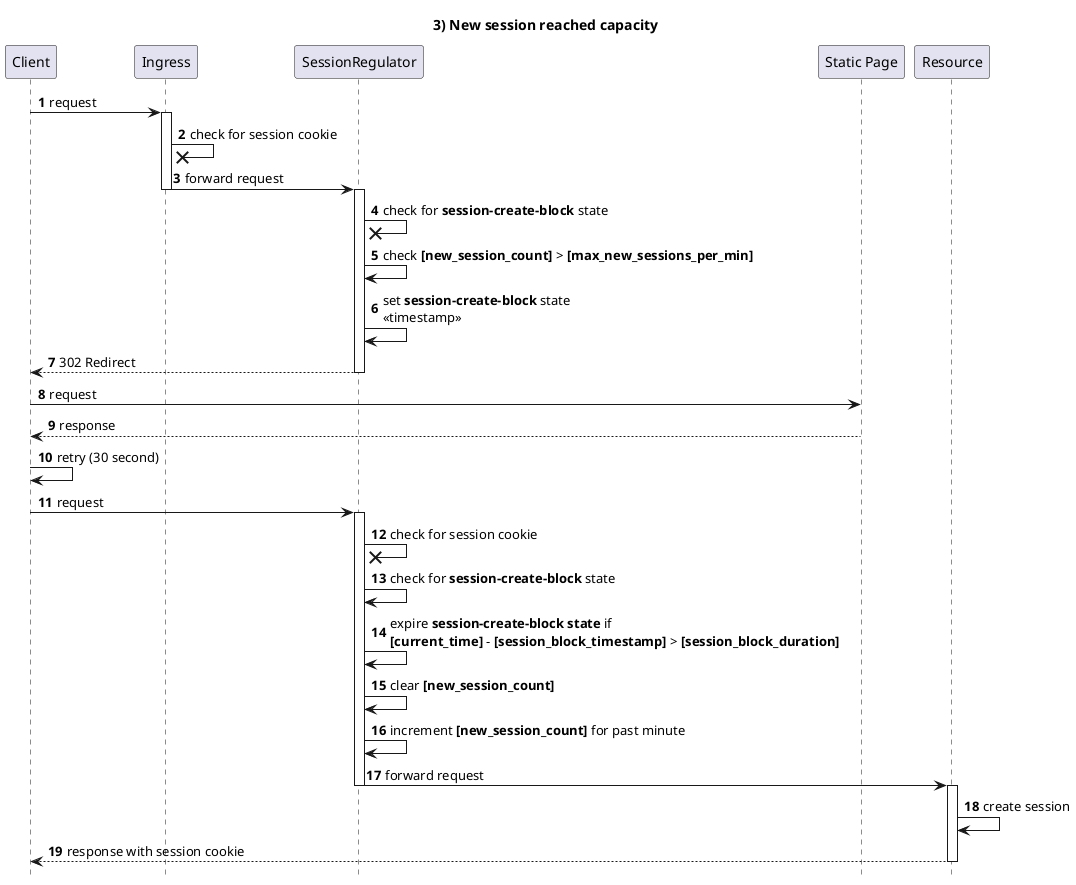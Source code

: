 @startuml Waitroom (generic) new session with capacity

title 3) New session reached capacity

autonumber
hide footbox

Client -> Ingress: request

activate Ingress
Ingress ->X Ingress: check for session cookie
Ingress -> SessionRegulator: forward request
deactivate Ingress

activate SessionRegulator
SessionRegulator ->X SessionRegulator: check for <b>session-create-block</b> state
SessionRegulator -> SessionRegulator: check <b>[new_session_count]</b> > <b>[max_new_sessions_per_min]</b>
SessionRegulator -> SessionRegulator: set <b>session-create-block</b> state\n<<timestamp>>
SessionRegulator --> Client: 302 Redirect
deactivate SessionRegulator

Client -> "Static Page": request
"Static Page" --> Client: response
Client -> Client: retry (30 second)

Client -> SessionRegulator: request
activate SessionRegulator
SessionRegulator ->X SessionRegulator: check for session cookie
SessionRegulator -> SessionRegulator: check for <b>session-create-block</b> state
SessionRegulator -> SessionRegulator: expire <b>session-create-block state</b> if\n<b>[current_time]</b> - <b>[session_block_timestamp]</b> > <b>[session_block_duration]</b>
SessionRegulator -> SessionRegulator: clear <b>[new_session_count]</b>
SessionRegulator -> SessionRegulator: increment <b>[new_session_count]</b> for past minute
SessionRegulator -> Resource: forward request
deactivate SessionRegulator

activate Resource
Resource -> Resource: create session
Resource --> Client: response with session cookie
deactivate Resource

@enduml